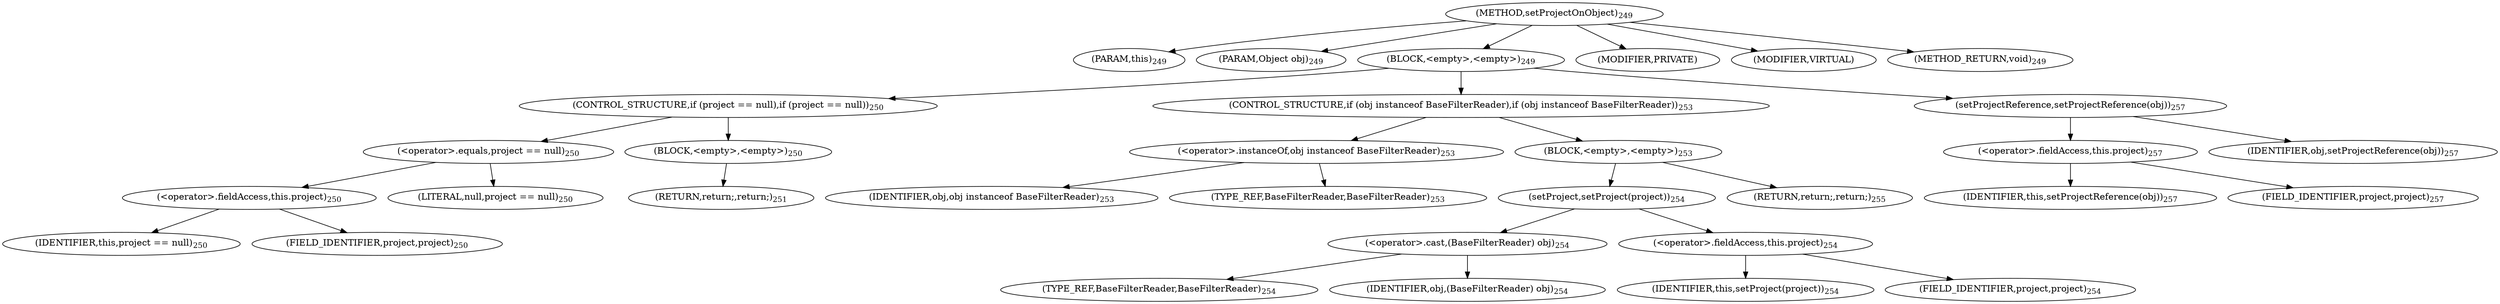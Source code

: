 digraph "setProjectOnObject" {  
"461" [label = <(METHOD,setProjectOnObject)<SUB>249</SUB>> ]
"462" [label = <(PARAM,this)<SUB>249</SUB>> ]
"463" [label = <(PARAM,Object obj)<SUB>249</SUB>> ]
"464" [label = <(BLOCK,&lt;empty&gt;,&lt;empty&gt;)<SUB>249</SUB>> ]
"465" [label = <(CONTROL_STRUCTURE,if (project == null),if (project == null))<SUB>250</SUB>> ]
"466" [label = <(&lt;operator&gt;.equals,project == null)<SUB>250</SUB>> ]
"467" [label = <(&lt;operator&gt;.fieldAccess,this.project)<SUB>250</SUB>> ]
"468" [label = <(IDENTIFIER,this,project == null)<SUB>250</SUB>> ]
"469" [label = <(FIELD_IDENTIFIER,project,project)<SUB>250</SUB>> ]
"470" [label = <(LITERAL,null,project == null)<SUB>250</SUB>> ]
"471" [label = <(BLOCK,&lt;empty&gt;,&lt;empty&gt;)<SUB>250</SUB>> ]
"472" [label = <(RETURN,return;,return;)<SUB>251</SUB>> ]
"473" [label = <(CONTROL_STRUCTURE,if (obj instanceof BaseFilterReader),if (obj instanceof BaseFilterReader))<SUB>253</SUB>> ]
"474" [label = <(&lt;operator&gt;.instanceOf,obj instanceof BaseFilterReader)<SUB>253</SUB>> ]
"475" [label = <(IDENTIFIER,obj,obj instanceof BaseFilterReader)<SUB>253</SUB>> ]
"476" [label = <(TYPE_REF,BaseFilterReader,BaseFilterReader)<SUB>253</SUB>> ]
"477" [label = <(BLOCK,&lt;empty&gt;,&lt;empty&gt;)<SUB>253</SUB>> ]
"478" [label = <(setProject,setProject(project))<SUB>254</SUB>> ]
"479" [label = <(&lt;operator&gt;.cast,(BaseFilterReader) obj)<SUB>254</SUB>> ]
"480" [label = <(TYPE_REF,BaseFilterReader,BaseFilterReader)<SUB>254</SUB>> ]
"481" [label = <(IDENTIFIER,obj,(BaseFilterReader) obj)<SUB>254</SUB>> ]
"482" [label = <(&lt;operator&gt;.fieldAccess,this.project)<SUB>254</SUB>> ]
"483" [label = <(IDENTIFIER,this,setProject(project))<SUB>254</SUB>> ]
"484" [label = <(FIELD_IDENTIFIER,project,project)<SUB>254</SUB>> ]
"485" [label = <(RETURN,return;,return;)<SUB>255</SUB>> ]
"486" [label = <(setProjectReference,setProjectReference(obj))<SUB>257</SUB>> ]
"487" [label = <(&lt;operator&gt;.fieldAccess,this.project)<SUB>257</SUB>> ]
"488" [label = <(IDENTIFIER,this,setProjectReference(obj))<SUB>257</SUB>> ]
"489" [label = <(FIELD_IDENTIFIER,project,project)<SUB>257</SUB>> ]
"490" [label = <(IDENTIFIER,obj,setProjectReference(obj))<SUB>257</SUB>> ]
"491" [label = <(MODIFIER,PRIVATE)> ]
"492" [label = <(MODIFIER,VIRTUAL)> ]
"493" [label = <(METHOD_RETURN,void)<SUB>249</SUB>> ]
  "461" -> "462" 
  "461" -> "463" 
  "461" -> "464" 
  "461" -> "491" 
  "461" -> "492" 
  "461" -> "493" 
  "464" -> "465" 
  "464" -> "473" 
  "464" -> "486" 
  "465" -> "466" 
  "465" -> "471" 
  "466" -> "467" 
  "466" -> "470" 
  "467" -> "468" 
  "467" -> "469" 
  "471" -> "472" 
  "473" -> "474" 
  "473" -> "477" 
  "474" -> "475" 
  "474" -> "476" 
  "477" -> "478" 
  "477" -> "485" 
  "478" -> "479" 
  "478" -> "482" 
  "479" -> "480" 
  "479" -> "481" 
  "482" -> "483" 
  "482" -> "484" 
  "486" -> "487" 
  "486" -> "490" 
  "487" -> "488" 
  "487" -> "489" 
}
